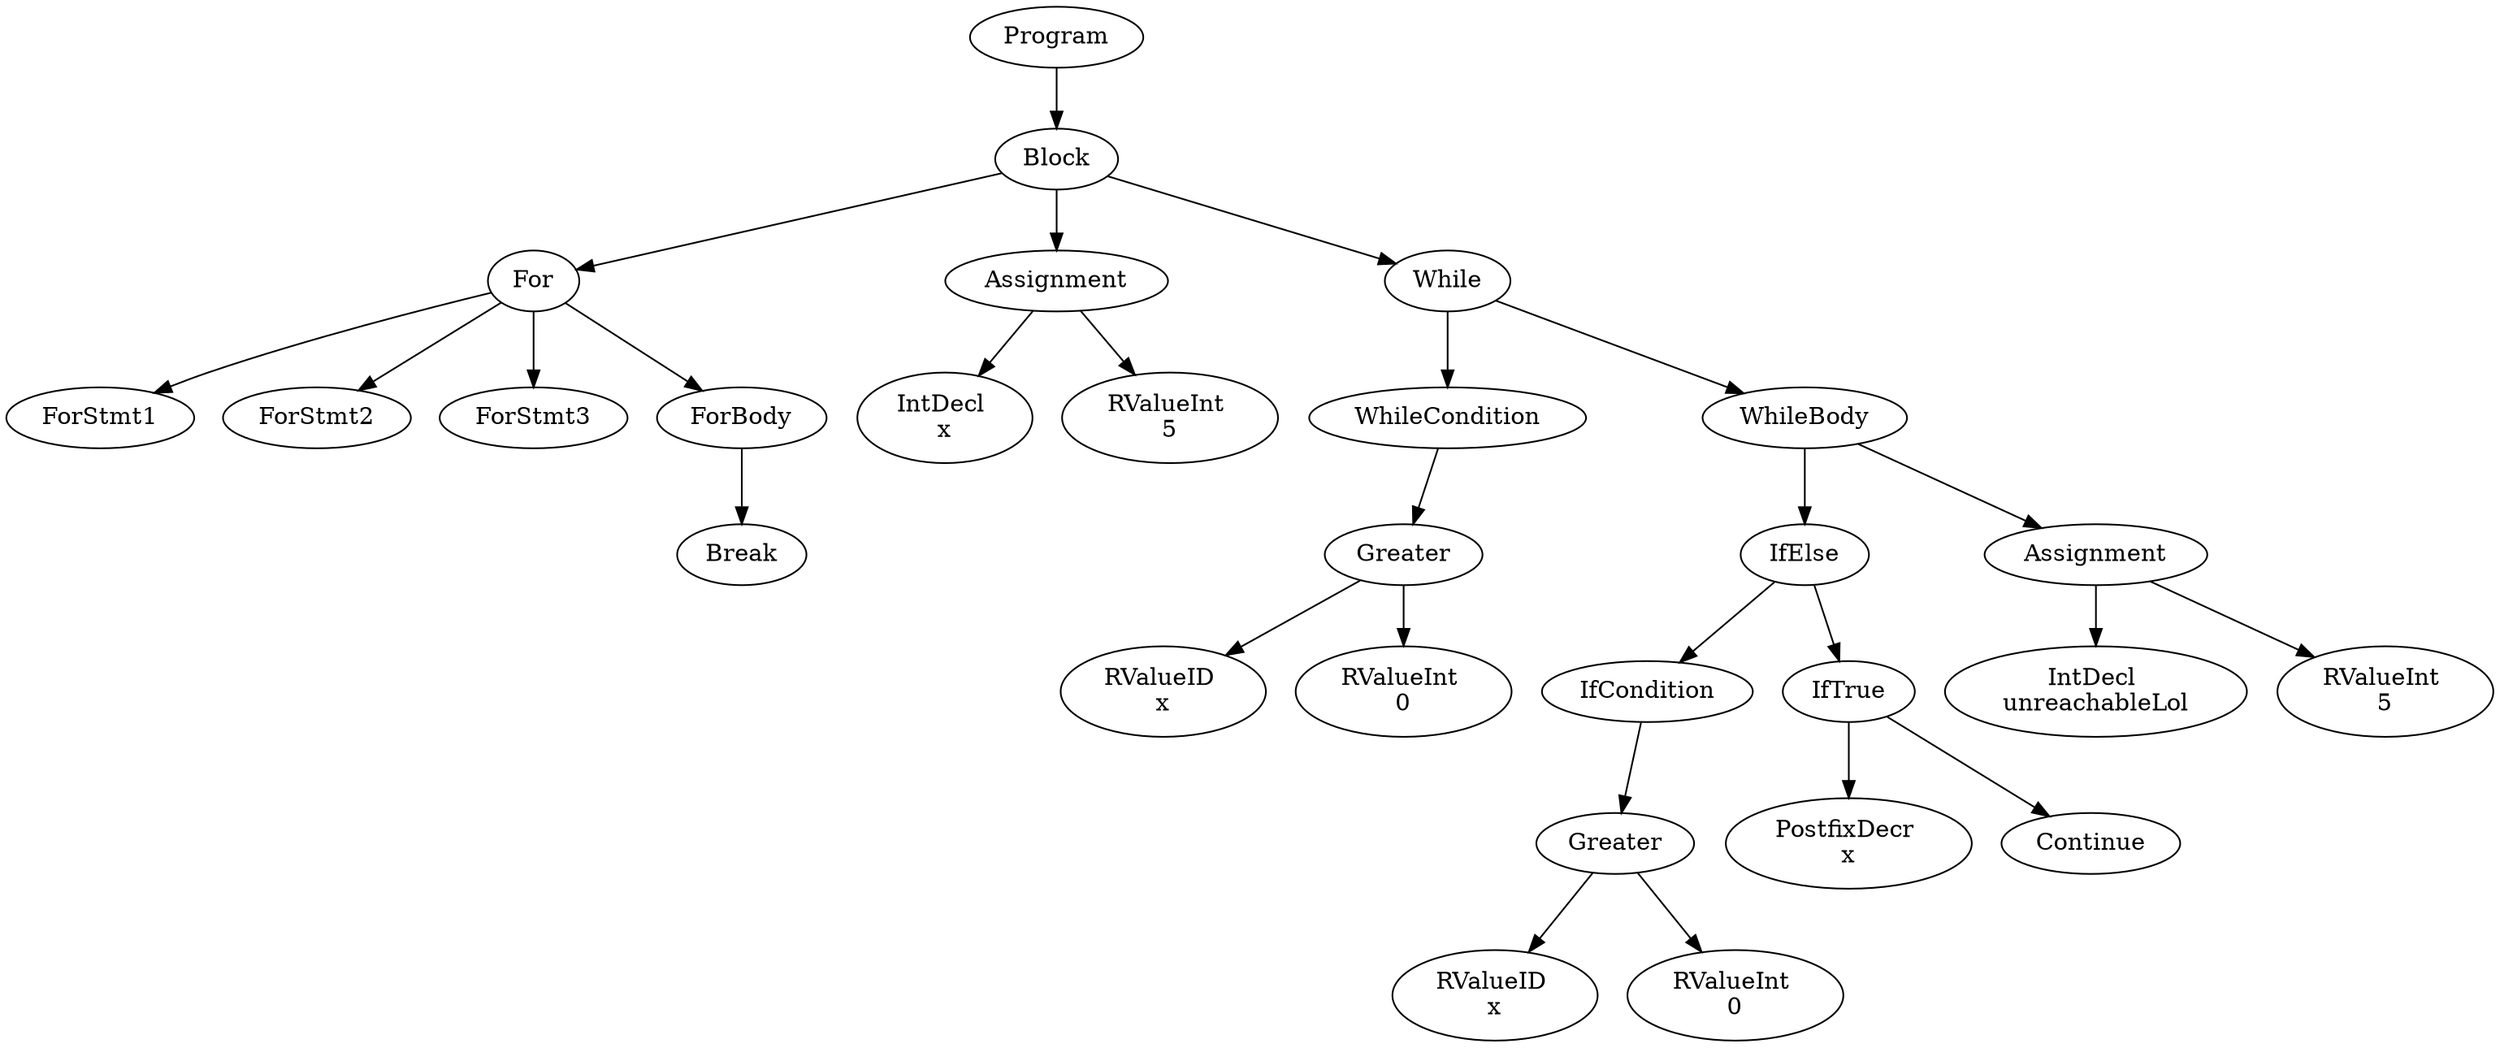 digraph AST {
0 [label="Program"];
1 [label="Block"];
2 [label="For"];
3 [label="ForStmt1"];
4 [label="ForStmt2"];
5 [label="ForStmt3"];
6 [label="ForBody"];
7 [label="Break"];
6 -> 7;
2 -> 3;
2 -> 4;
2 -> 5;
2 -> 6;
8 [label="Assignment"];
9 [label="IntDecl \nx"];
10 [label="RValueInt \n5"];
8 -> 9;
8 -> 10;
11 [label="While"];
12 [label="WhileCondition"];
13 [label="Greater"];
14 [label="RValueID \nx"];
15 [label="RValueInt \n0"];
13 -> 14;
13 -> 15;
12 -> 13;
16 [label="WhileBody"];
17 [label="IfElse"];
18 [label="IfCondition"];
19 [label="Greater"];
20 [label="RValueID \nx"];
21 [label="RValueInt \n0"];
19 -> 20;
19 -> 21;
18 -> 19;
22 [label="IfTrue"];
23 [label="PostfixDecr \nx"];
24 [label="Continue"];
22 -> 23;
22 -> 24;
17 -> 18;
17 -> 22;
25 [label="Assignment"];
26 [label="IntDecl \nunreachableLol"];
27 [label="RValueInt \n5"];
25 -> 26;
25 -> 27;
16 -> 17;
16 -> 25;
11 -> 12;
11 -> 16;
1 -> 2;
1 -> 8;
1 -> 11;
0 -> 1;
}
